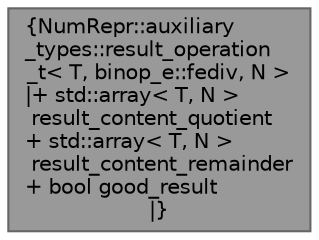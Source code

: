 digraph "NumRepr::auxiliary_types::result_operation_t&lt; T, binop_e::fediv, N &gt;"
{
 // INTERACTIVE_SVG=YES
 // LATEX_PDF_SIZE
  bgcolor="transparent";
  edge [fontname=Helvetica,fontsize=10,labelfontname=Helvetica,labelfontsize=10];
  node [fontname=Helvetica,fontsize=10,shape=box,height=0.2,width=0.4];
  Node1 [label="{NumRepr::auxiliary\l_types::result_operation\l_t\< T, binop_e::fediv, N \>\n|+ std::array\< T, N \>\l result_content_quotient\l+ std::array\< T, N \>\l result_content_remainder\l+ bool good_result\l|}",height=0.2,width=0.4,color="gray40", fillcolor="grey60", style="filled", fontcolor="black",tooltip=" "];
}
